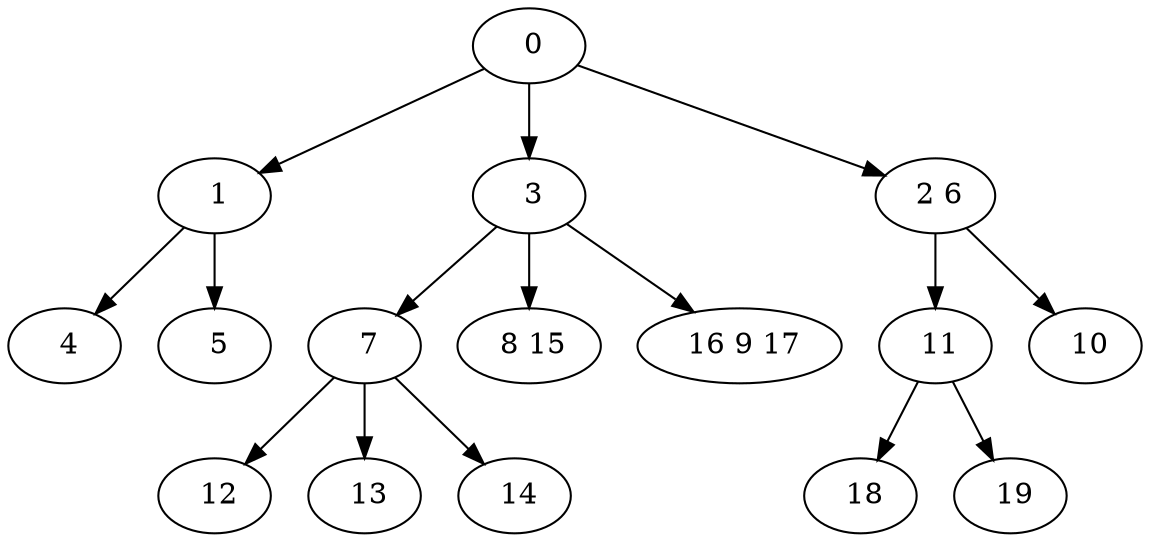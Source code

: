 digraph mytree {
" 0" -> " 1";
" 0" -> " 3";
" 0" -> " 2 6";
" 1" -> " 4";
" 1" -> " 5";
" 3" -> " 7";
" 3" -> " 8 15";
" 3" -> " 16 9 17";
" 2 6" -> " 11";
" 2 6" -> " 10";
" 4";
" 5";
" 7" -> " 12";
" 7" -> " 13";
" 7" -> " 14";
" 8 15";
" 12";
" 13";
" 11" -> " 18";
" 11" -> " 19";
" 18";
" 19";
" 16 9 17";
" 10";
" 14";
}
